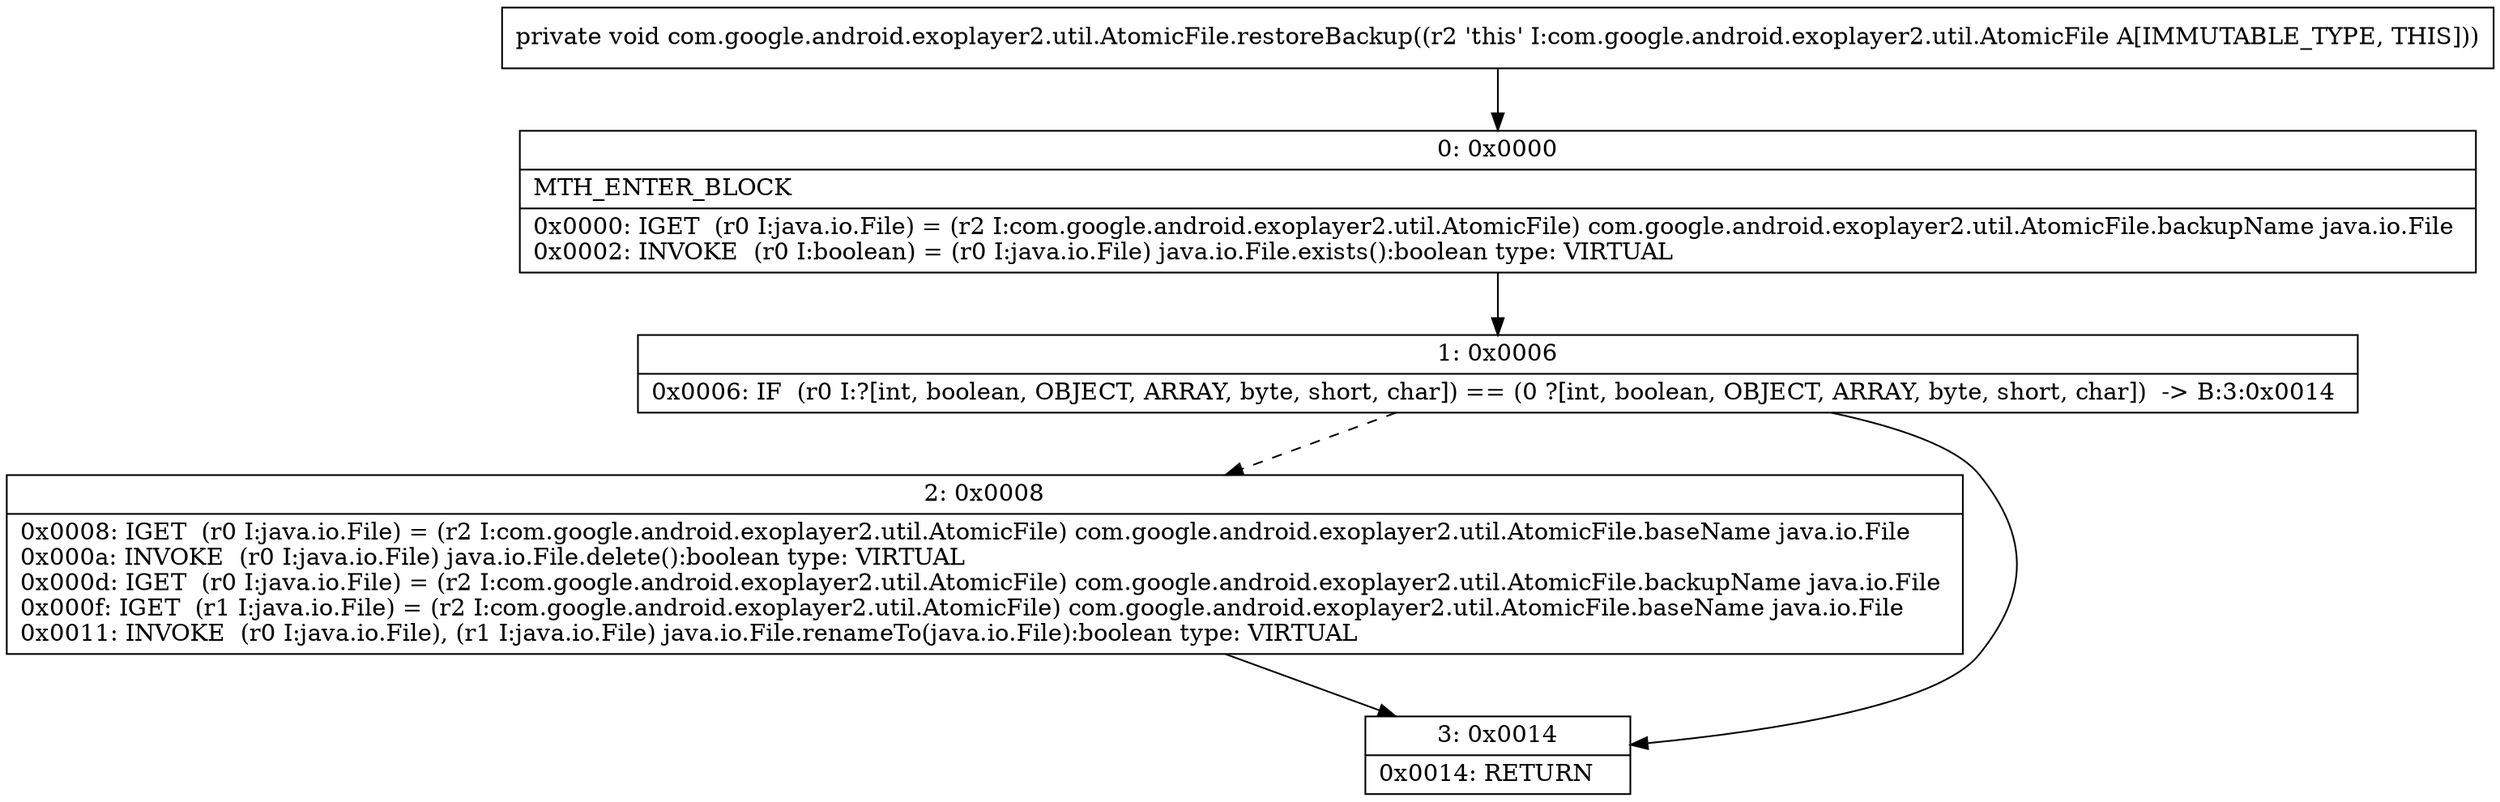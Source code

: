 digraph "CFG forcom.google.android.exoplayer2.util.AtomicFile.restoreBackup()V" {
Node_0 [shape=record,label="{0\:\ 0x0000|MTH_ENTER_BLOCK\l|0x0000: IGET  (r0 I:java.io.File) = (r2 I:com.google.android.exoplayer2.util.AtomicFile) com.google.android.exoplayer2.util.AtomicFile.backupName java.io.File \l0x0002: INVOKE  (r0 I:boolean) = (r0 I:java.io.File) java.io.File.exists():boolean type: VIRTUAL \l}"];
Node_1 [shape=record,label="{1\:\ 0x0006|0x0006: IF  (r0 I:?[int, boolean, OBJECT, ARRAY, byte, short, char]) == (0 ?[int, boolean, OBJECT, ARRAY, byte, short, char])  \-\> B:3:0x0014 \l}"];
Node_2 [shape=record,label="{2\:\ 0x0008|0x0008: IGET  (r0 I:java.io.File) = (r2 I:com.google.android.exoplayer2.util.AtomicFile) com.google.android.exoplayer2.util.AtomicFile.baseName java.io.File \l0x000a: INVOKE  (r0 I:java.io.File) java.io.File.delete():boolean type: VIRTUAL \l0x000d: IGET  (r0 I:java.io.File) = (r2 I:com.google.android.exoplayer2.util.AtomicFile) com.google.android.exoplayer2.util.AtomicFile.backupName java.io.File \l0x000f: IGET  (r1 I:java.io.File) = (r2 I:com.google.android.exoplayer2.util.AtomicFile) com.google.android.exoplayer2.util.AtomicFile.baseName java.io.File \l0x0011: INVOKE  (r0 I:java.io.File), (r1 I:java.io.File) java.io.File.renameTo(java.io.File):boolean type: VIRTUAL \l}"];
Node_3 [shape=record,label="{3\:\ 0x0014|0x0014: RETURN   \l}"];
MethodNode[shape=record,label="{private void com.google.android.exoplayer2.util.AtomicFile.restoreBackup((r2 'this' I:com.google.android.exoplayer2.util.AtomicFile A[IMMUTABLE_TYPE, THIS])) }"];
MethodNode -> Node_0;
Node_0 -> Node_1;
Node_1 -> Node_2[style=dashed];
Node_1 -> Node_3;
Node_2 -> Node_3;
}

